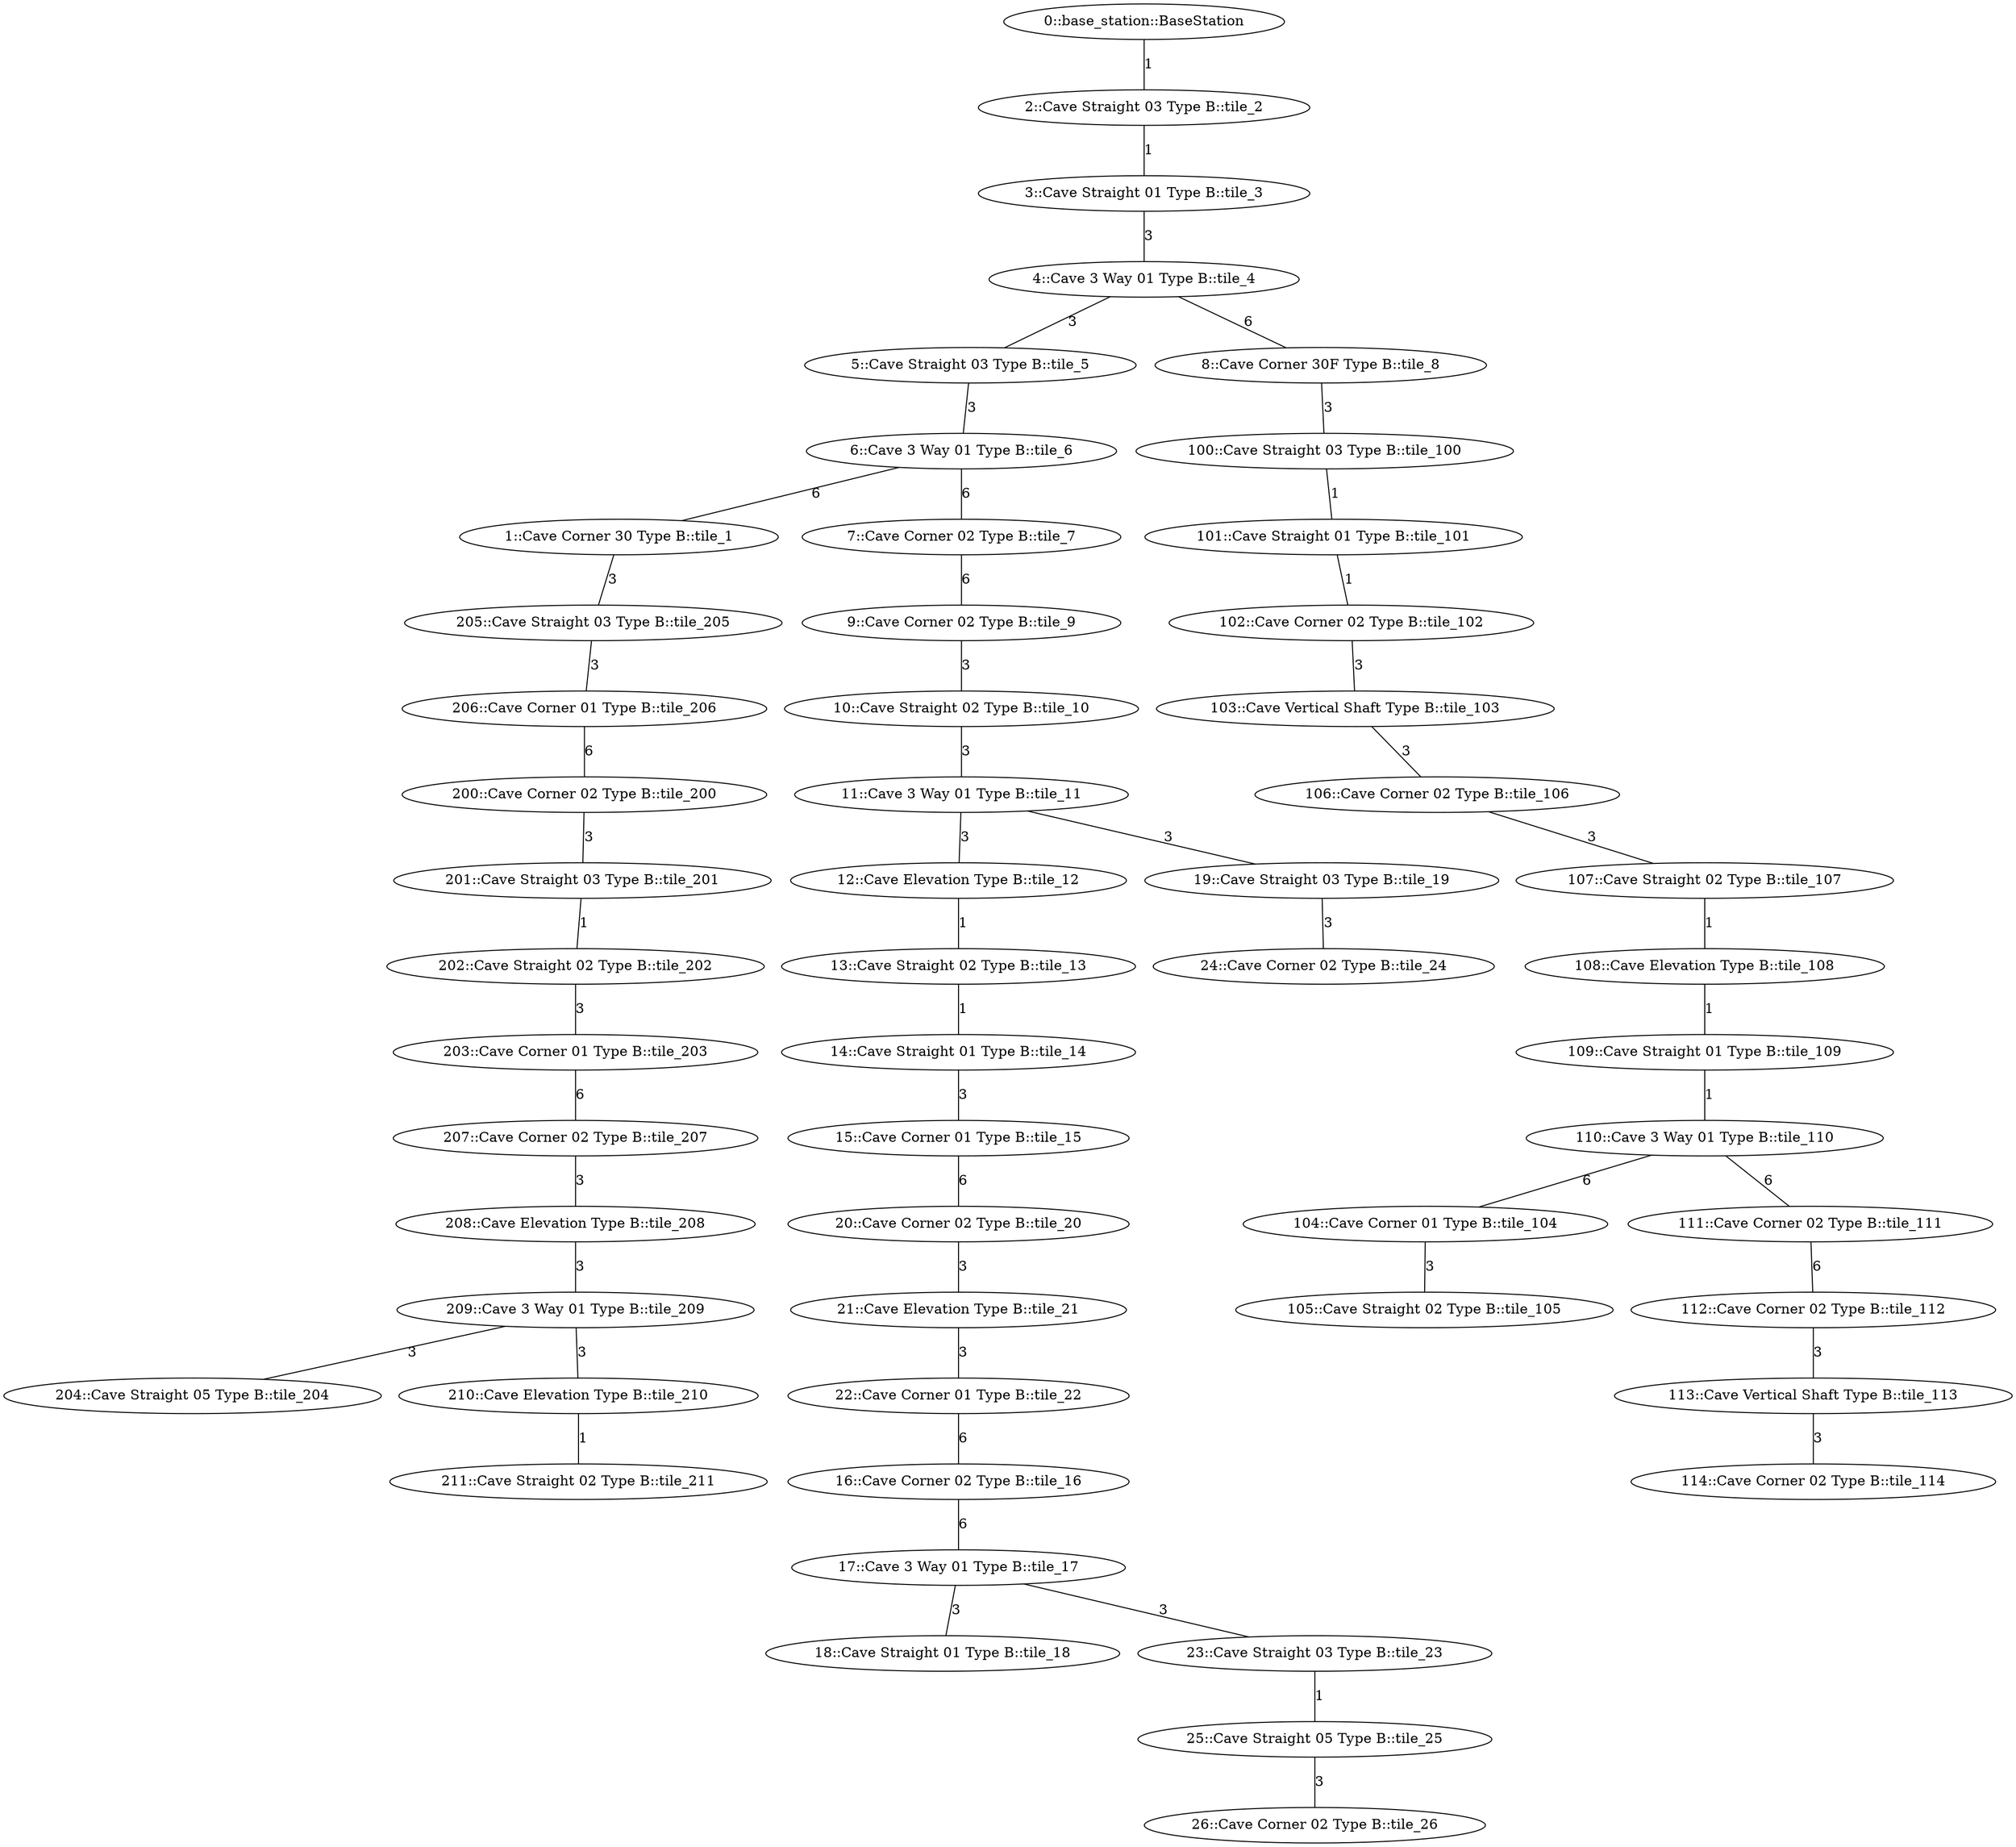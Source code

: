 /* Visibility graph for simple_cave_03 */
/* Generated with the generator.py script: */
/*   __main__.py simple_cave_03.tsv -\-graph-file simple_cave_03.dot -\-world-file simple_cave_03.sdf -\-world-name simple_cave_03 -\-scale_x 25 -\-scale_y 25 -\-cave -\-y0 25 -\-x0 0 -\-z0 0 -\-level_type row_col -\-levels_buf 5 */

graph {
  /* ==== Vertices ==== */

  /* Base station / Staging area */
  0   [label="0::base_station::BaseStation"];

  1   [label="1::Cave Corner 30 Type B::tile_1"];
  2   [label="2::Cave Straight 03 Type B::tile_2"];
  3   [label="3::Cave Straight 01 Type B::tile_3"];
  4   [label="4::Cave 3 Way 01 Type B::tile_4"];
  5   [label="5::Cave Straight 03 Type B::tile_5"];
  6   [label="6::Cave 3 Way 01 Type B::tile_6"];
  7   [label="7::Cave Corner 02 Type B::tile_7"];
  8   [label="8::Cave Corner 30F Type B::tile_8"];
  9   [label="9::Cave Corner 02 Type B::tile_9"];
  10  [label="10::Cave Straight 02 Type B::tile_10"];
  11  [label="11::Cave 3 Way 01 Type B::tile_11"];
  12  [label="12::Cave Elevation Type B::tile_12"];
  13  [label="13::Cave Straight 02 Type B::tile_13"];
  14  [label="14::Cave Straight 01 Type B::tile_14"];
  15  [label="15::Cave Corner 01 Type B::tile_15"];
  16  [label="16::Cave Corner 02 Type B::tile_16"];
  17  [label="17::Cave 3 Way 01 Type B::tile_17"];
  18  [label="18::Cave Straight 01 Type B::tile_18"];
  19  [label="19::Cave Straight 03 Type B::tile_19"];
  20  [label="20::Cave Corner 02 Type B::tile_20"];
  21  [label="21::Cave Elevation Type B::tile_21"];
  22  [label="22::Cave Corner 01 Type B::tile_22"];
  23  [label="23::Cave Straight 03 Type B::tile_23"];
  24  [label="24::Cave Corner 02 Type B::tile_24"];
  25  [label="25::Cave Straight 05 Type B::tile_25"];
  26  [label="26::Cave Corner 02 Type B::tile_26"];

  100   [label="100::Cave Straight 03 Type B::tile_100"];
  101   [label="101::Cave Straight 01 Type B::tile_101"];
  102   [label="102::Cave Corner 02 Type B::tile_102"];
  103   [label="103::Cave Vertical Shaft Type B::tile_103"];
  104   [label="104::Cave Corner 01 Type B::tile_104"];
  105   [label="105::Cave Straight 02 Type B::tile_105"];
  106   [label="106::Cave Corner 02 Type B::tile_106"];
  107   [label="107::Cave Straight 02 Type B::tile_107"];
  108   [label="108::Cave Elevation Type B::tile_108"];
  109  [label="109::Cave Straight 01 Type B::tile_109"];
  110  [label="110::Cave 3 Way 01 Type B::tile_110"];
  111  [label="111::Cave Corner 02 Type B::tile_111"];
  112  [label="112::Cave Corner 02 Type B::tile_112"];
  113  [label="113::Cave Vertical Shaft Type B::tile_113"];
  114  [label="114::Cave Corner 02 Type B::tile_114"];

  200   [label="200::Cave Corner 02 Type B::tile_200"];
  201   [label="201::Cave Straight 03 Type B::tile_201"];
  202   [label="202::Cave Straight 02 Type B::tile_202"];
  203   [label="203::Cave Corner 01 Type B::tile_203"];
  204   [label="204::Cave Straight 05 Type B::tile_204"];
  205   [label="205::Cave Straight 03 Type B::tile_205"];
  206   [label="206::Cave Corner 01 Type B::tile_206"];
  207   [label="207::Cave Corner 02 Type B::tile_207"];
  208   [label="208::Cave Elevation Type B::tile_208"];
  209  [label="209::Cave 3 Way 01 Type B::tile_209"];
  210  [label="210::Cave Elevation Type B::tile_210"];
  211  [label="211::Cave Straight 02 Type B::tile_211"];


  /* ==== Edges ==== */

  /* Base station */
  0  -- 2   [label=1];
  2  -- 3   [label=1];
  3  -- 4   [label=3];  /* Intersection */
  4  -- 5   [label=3];  /* Intersection */
  4  -- 8   [label=6];  /* Intersection */
  5  -- 6   [label=3];  /* Intersection */
  6  -- 7   [label=6];  /* Intersection */
  7  -- 9   [label=6];
  9  -- 10  [label=3];
  10 -- 11  [label=3];  /* Intersection */
  11 -- 12  [label=3];  /* Intersection */
  11 -- 19  [label=3];  /* Intersection */
  12 -- 13  [label=1];
  13 -- 14  [label=1];
  14 -- 15  [label=3];
  15 -- 20  [label=6];
  19 -- 24  [label=3];
  20 -- 21  [label=3];
  21 -- 22  [label=3];
  22 -- 16  [label=6];
  16 -- 17  [label=6];
  17 -- 18  [label=3];
  17 -- 23  [label=3];
  23 -- 25  [label=1];
  25 -- 26  [label=3];

  8  -- 100   [label=3];
  100  -- 101   [label=1];
  101  -- 102   [label=1];
  102  -- 103   [label=3];
  103  -- 106   [label=3];
  106  -- 107   [label=3];
  107  -- 108   [label=1];
  108  -- 109   [label=1];
  109  -- 110  [label=1];
  110 -- 111  [label=6];  /* Intersection */
  111 -- 112  [label=6];  /* Intersection */
  112 -- 113  [label=3];
  113 -- 114  [label=3];
  110 -- 104  [label=6];  /* Intersection */
  104 -- 105  [label=3];  /* Intersection */

  6  -- 1   [label=6];
  1  -- 205   [label=3];
  205  -- 206   [label=3];
  206  -- 200   [label=6];
  200  -- 201   [label=3];
  201  -- 202   [label=1];
  202  -- 203   [label=3];
  203  -- 207   [label=6];
  207  -- 208   [label=3];
  208  -- 209   [label=3];
  209  -- 204   [label=3];
  209  -- 210   [label=3];
  210  -- 211   [label=1];

}
